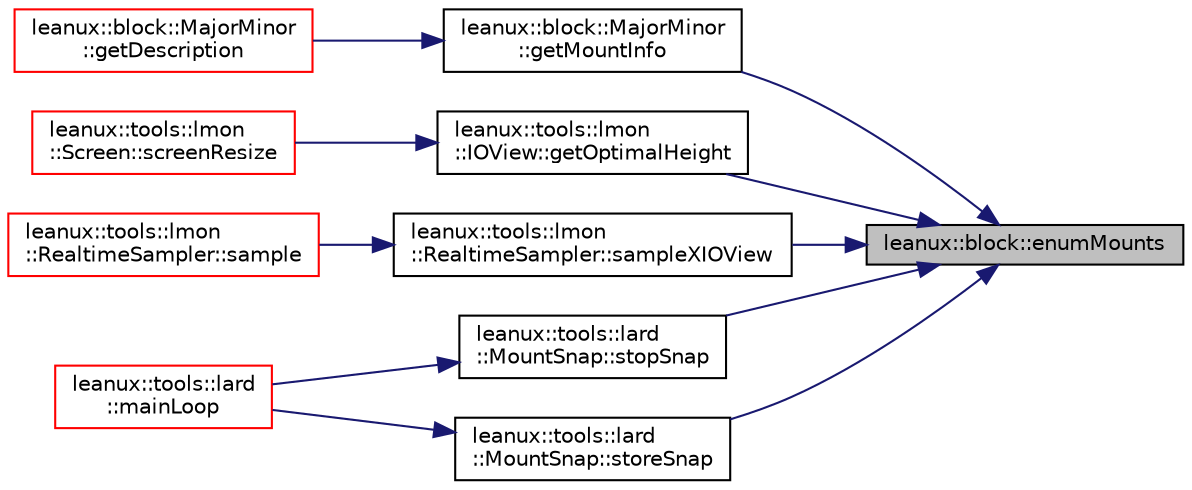 digraph "leanux::block::enumMounts"
{
 // LATEX_PDF_SIZE
  bgcolor="transparent";
  edge [fontname="Helvetica",fontsize="10",labelfontname="Helvetica",labelfontsize="10"];
  node [fontname="Helvetica",fontsize="10",shape=record];
  rankdir="RL";
  Node1 [label="leanux::block::enumMounts",height=0.2,width=0.4,color="black", fillcolor="grey75", style="filled", fontcolor="black",tooltip="Get a map of MajorMinor to MountInfo from /proc/mounts."];
  Node1 -> Node2 [dir="back",color="midnightblue",fontsize="10",style="solid",fontname="Helvetica"];
  Node2 [label="leanux::block::MajorMinor\l::getMountInfo",height=0.2,width=0.4,color="black",URL="$classleanux_1_1block_1_1MajorMinor.html#a6360a7c70665f9615ddb4682f96866b1",tooltip="get MountInfo on devices with a mounted filesystem."];
  Node2 -> Node3 [dir="back",color="midnightblue",fontsize="10",style="solid",fontname="Helvetica"];
  Node3 [label="leanux::block::MajorMinor\l::getDescription",height=0.2,width=0.4,color="red",URL="$classleanux_1_1block_1_1MajorMinor.html#a26a2363b1eea927b6ebb4aad44dea876",tooltip="Get a pretty-print description for the device."];
  Node1 -> Node8 [dir="back",color="midnightblue",fontsize="10",style="solid",fontname="Helvetica"];
  Node8 [label="leanux::tools::lmon\l::IOView::getOptimalHeight",height=0.2,width=0.4,color="black",URL="$classleanux_1_1tools_1_1lmon_1_1IOView.html#a466bf2f2261b917b31ae2664ec8fbed0",tooltip="provide the optimal height for the Header."];
  Node8 -> Node9 [dir="back",color="midnightblue",fontsize="10",style="solid",fontname="Helvetica"];
  Node9 [label="leanux::tools::lmon\l::Screen::screenResize",height=0.2,width=0.4,color="red",URL="$classleanux_1_1tools_1_1lmon_1_1Screen.html#abcaa706fe703bbf453808220fcaf8263",tooltip="Recalculate the window sizes."];
  Node1 -> Node15 [dir="back",color="midnightblue",fontsize="10",style="solid",fontname="Helvetica"];
  Node15 [label="leanux::tools::lmon\l::RealtimeSampler::sampleXIOView",height=0.2,width=0.4,color="black",URL="$classleanux_1_1tools_1_1lmon_1_1RealtimeSampler.html#ae43e18aacfceb09eb9bd70db9c67fc98",tooltip=" "];
  Node15 -> Node16 [dir="back",color="midnightblue",fontsize="10",style="solid",fontname="Helvetica"];
  Node16 [label="leanux::tools::lmon\l::RealtimeSampler::sample",height=0.2,width=0.4,color="red",URL="$classleanux_1_1tools_1_1lmon_1_1RealtimeSampler.html#a9522a4a46961eb4f75d3207da1efd07f",tooltip="Sample a snapshot."];
  Node1 -> Node18 [dir="back",color="midnightblue",fontsize="10",style="solid",fontname="Helvetica"];
  Node18 [label="leanux::tools::lard\l::MountSnap::stopSnap",height=0.2,width=0.4,color="black",URL="$classleanux_1_1tools_1_1lard_1_1MountSnap.html#a03ffa5736036aaed951d16b51d181c29",tooltip=" "];
  Node18 -> Node19 [dir="back",color="midnightblue",fontsize="10",style="solid",fontname="Helvetica"];
  Node19 [label="leanux::tools::lard\l::mainLoop",height=0.2,width=0.4,color="red",URL="$namespaceleanux_1_1tools_1_1lard.html#a6de74bbef1d571bf7eb000e62900a11d",tooltip=" "];
  Node1 -> Node22 [dir="back",color="midnightblue",fontsize="10",style="solid",fontname="Helvetica"];
  Node22 [label="leanux::tools::lard\l::MountSnap::storeSnap",height=0.2,width=0.4,color="black",URL="$classleanux_1_1tools_1_1lard_1_1MountSnap.html#a7288efb64fc31818416b8c52c4ba3a0d",tooltip=" "];
  Node22 -> Node19 [dir="back",color="midnightblue",fontsize="10",style="solid",fontname="Helvetica"];
}
